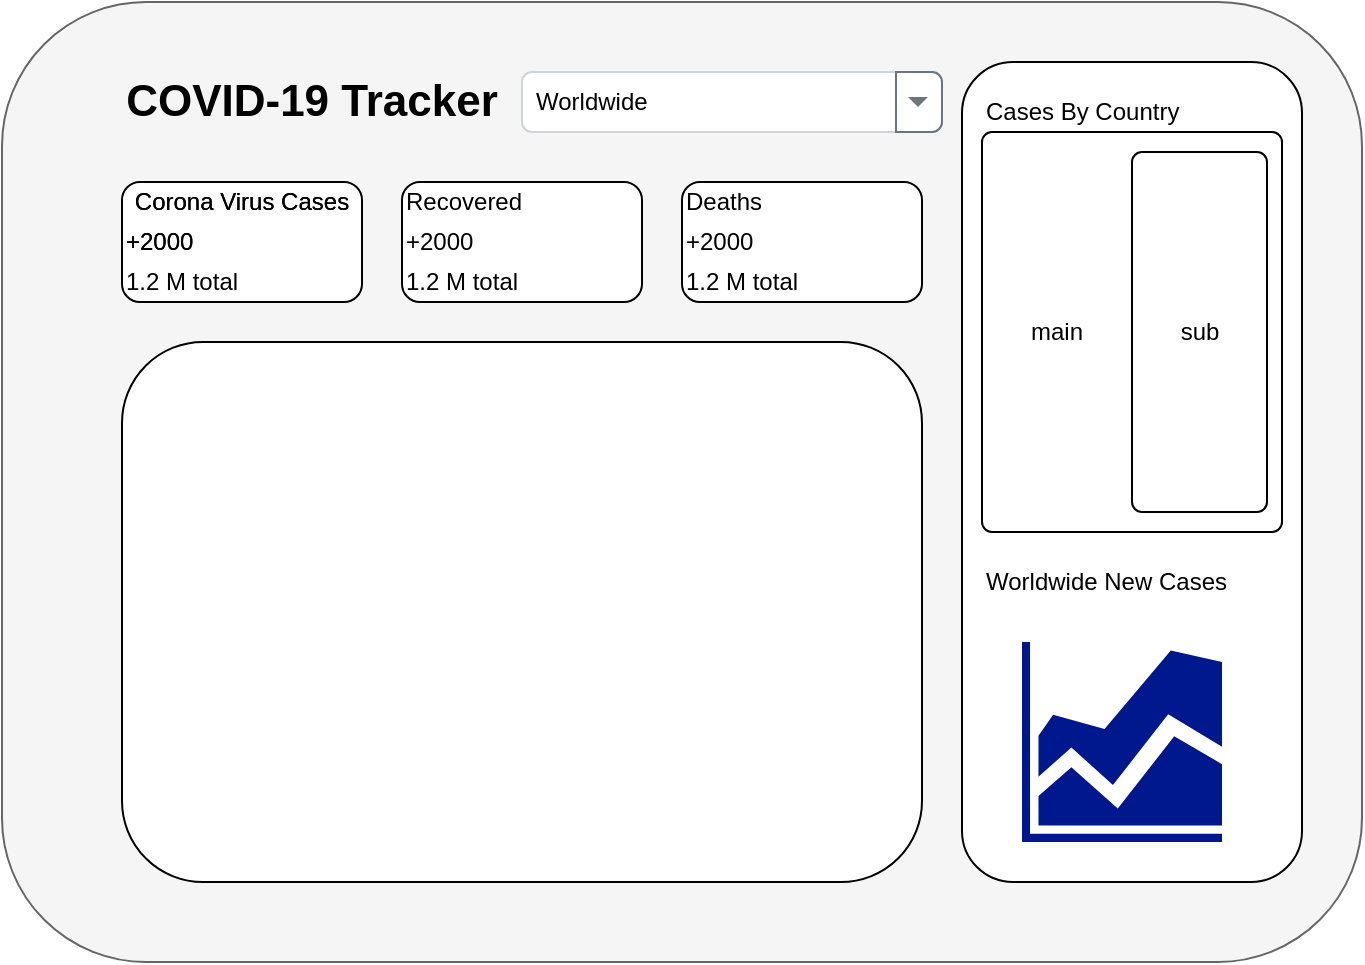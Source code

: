 <mxfile version="13.6.6" type="device"><diagram id="E2Mek2cYf3OrrJ4dPZ-M" name="Page-1"><mxGraphModel dx="1038" dy="580" grid="1" gridSize="10" guides="1" tooltips="1" connect="1" arrows="1" fold="1" page="1" pageScale="1" pageWidth="827" pageHeight="1169" math="0" shadow="0"><root><mxCell id="0"/><mxCell id="1" parent="0"/><mxCell id="oF2Q0umhvbfd9O9SDKwt-1" value="" style="rounded=1;whiteSpace=wrap;html=1;fillColor=#f5f5f5;strokeColor=#666666;fontColor=#333333;" vertex="1" parent="1"><mxGeometry x="80" y="80" width="680" height="480" as="geometry"/></mxCell><mxCell id="oF2Q0umhvbfd9O9SDKwt-2" value="&lt;font size=&quot;1&quot;&gt;&lt;b style=&quot;font-size: 22px&quot;&gt;COVID-19 Tracker&lt;/b&gt;&lt;/font&gt;" style="text;html=1;strokeColor=none;fillColor=none;align=center;verticalAlign=middle;whiteSpace=wrap;rounded=0;" vertex="1" parent="1"><mxGeometry x="140" y="110" width="190" height="40" as="geometry"/></mxCell><mxCell id="oF2Q0umhvbfd9O9SDKwt-7" value="" style="rounded=1;whiteSpace=wrap;html=1;" vertex="1" parent="1"><mxGeometry x="140" y="170" width="120" height="60" as="geometry"/></mxCell><mxCell id="oF2Q0umhvbfd9O9SDKwt-8" value="Corona Virus Cases" style="text;html=1;strokeColor=none;fillColor=none;align=center;verticalAlign=middle;whiteSpace=wrap;rounded=0;" vertex="1" parent="1"><mxGeometry x="140" y="170" width="120" height="20" as="geometry"/></mxCell><mxCell id="oF2Q0umhvbfd9O9SDKwt-9" value="+2000" style="text;html=1;strokeColor=none;fillColor=none;align=left;verticalAlign=middle;whiteSpace=wrap;rounded=0;" vertex="1" parent="1"><mxGeometry x="140" y="190" width="120" height="20" as="geometry"/></mxCell><mxCell id="oF2Q0umhvbfd9O9SDKwt-14" value="1.2 M total" style="text;html=1;strokeColor=none;fillColor=none;align=left;verticalAlign=middle;whiteSpace=wrap;rounded=0;" vertex="1" parent="1"><mxGeometry x="140" y="210" width="120" height="20" as="geometry"/></mxCell><mxCell id="oF2Q0umhvbfd9O9SDKwt-15" value="Corona Virus Cases" style="text;html=1;strokeColor=none;fillColor=none;align=center;verticalAlign=middle;whiteSpace=wrap;rounded=0;" vertex="1" parent="1"><mxGeometry x="140" y="170" width="120" height="20" as="geometry"/></mxCell><mxCell id="oF2Q0umhvbfd9O9SDKwt-16" value="+2000" style="text;html=1;strokeColor=none;fillColor=none;align=left;verticalAlign=middle;whiteSpace=wrap;rounded=0;" vertex="1" parent="1"><mxGeometry x="140" y="190" width="120" height="20" as="geometry"/></mxCell><mxCell id="oF2Q0umhvbfd9O9SDKwt-21" value="" style="rounded=1;whiteSpace=wrap;html=1;" vertex="1" parent="1"><mxGeometry x="280" y="170" width="120" height="60" as="geometry"/></mxCell><mxCell id="oF2Q0umhvbfd9O9SDKwt-22" value="" style="rounded=1;whiteSpace=wrap;html=1;" vertex="1" parent="1"><mxGeometry x="420" y="170" width="120" height="60" as="geometry"/></mxCell><mxCell id="oF2Q0umhvbfd9O9SDKwt-23" value="1.2 M total" style="text;html=1;strokeColor=none;fillColor=none;align=left;verticalAlign=middle;whiteSpace=wrap;rounded=0;" vertex="1" parent="1"><mxGeometry x="280" y="210" width="120" height="20" as="geometry"/></mxCell><mxCell id="oF2Q0umhvbfd9O9SDKwt-24" value="+2000" style="text;html=1;strokeColor=none;fillColor=none;align=left;verticalAlign=middle;whiteSpace=wrap;rounded=0;" vertex="1" parent="1"><mxGeometry x="280" y="190" width="120" height="20" as="geometry"/></mxCell><mxCell id="oF2Q0umhvbfd9O9SDKwt-25" value="Recovered" style="text;html=1;strokeColor=none;fillColor=none;align=left;verticalAlign=middle;whiteSpace=wrap;rounded=0;" vertex="1" parent="1"><mxGeometry x="280" y="170" width="120" height="20" as="geometry"/></mxCell><mxCell id="oF2Q0umhvbfd9O9SDKwt-26" value="1.2 M total" style="text;html=1;strokeColor=none;fillColor=none;align=left;verticalAlign=middle;whiteSpace=wrap;rounded=0;" vertex="1" parent="1"><mxGeometry x="420" y="210" width="120" height="20" as="geometry"/></mxCell><mxCell id="oF2Q0umhvbfd9O9SDKwt-27" value="+2000" style="text;html=1;strokeColor=none;fillColor=none;align=left;verticalAlign=middle;whiteSpace=wrap;rounded=0;" vertex="1" parent="1"><mxGeometry x="420" y="190" width="120" height="20" as="geometry"/></mxCell><mxCell id="oF2Q0umhvbfd9O9SDKwt-28" value="Deaths" style="text;html=1;strokeColor=none;fillColor=none;align=left;verticalAlign=middle;whiteSpace=wrap;rounded=0;" vertex="1" parent="1"><mxGeometry x="420" y="170" width="120" height="20" as="geometry"/></mxCell><mxCell id="oF2Q0umhvbfd9O9SDKwt-30" value="" style="rounded=1;whiteSpace=wrap;html=1;" vertex="1" parent="1"><mxGeometry x="140" y="250" width="400" height="270" as="geometry"/></mxCell><mxCell id="oF2Q0umhvbfd9O9SDKwt-31" value="" style="shape=image;html=1;verticalAlign=top;verticalLabelPosition=bottom;labelBackgroundColor=#ffffff;imageAspect=0;aspect=fixed;image=https://cdn3.iconfinder.com/data/icons/seo-internet-marketing-flat-icons/128/local.png" vertex="1" parent="1"><mxGeometry x="270" y="315" width="140" height="140" as="geometry"/></mxCell><mxCell id="oF2Q0umhvbfd9O9SDKwt-32" value="" style="rounded=1;whiteSpace=wrap;html=1;" vertex="1" parent="1"><mxGeometry x="560" y="110" width="170" height="410" as="geometry"/></mxCell><mxCell id="oF2Q0umhvbfd9O9SDKwt-33" value="" style="html=1;shadow=0;dashed=0;shape=mxgraph.bootstrap.rrect;rSize=5;strokeColor=#CED4DA;html=1;whiteSpace=wrap;fillColor=#FFFFFF;fontColor=#7D868C;align=left;spacing=15;spacingLeft=40;fontSize=14;" vertex="1" parent="1"><mxGeometry x="340" y="115" width="210" height="30" as="geometry"/></mxCell><mxCell id="oF2Q0umhvbfd9O9SDKwt-34" value="" style="html=1;shadow=0;dashed=0;shape=mxgraph.bootstrap.rightButton;strokeColor=#6C757D;gradientColor=inherit;fontColor=inherit;fillColor=inherit;rSize=5;perimeter=none;whiteSpace=wrap;resizeHeight=1;fontSize=14;align=left;spacing=15;" vertex="1" parent="oF2Q0umhvbfd9O9SDKwt-33"><mxGeometry x="1" width="23" height="30" relative="1" as="geometry"><mxPoint x="-23" as="offset"/></mxGeometry></mxCell><mxCell id="oF2Q0umhvbfd9O9SDKwt-35" value="" style="shape=triangle;direction=south;fillColor=#6C767D;strokeColor=none;perimeter=none;" vertex="1" parent="oF2Q0umhvbfd9O9SDKwt-34"><mxGeometry x="1" y="0.5" width="10" height="5" relative="1" as="geometry"><mxPoint x="-17" y="-2.5" as="offset"/></mxGeometry></mxCell><mxCell id="oF2Q0umhvbfd9O9SDKwt-6" value="Worldwide" style="text;html=1;strokeColor=none;fillColor=none;align=left;verticalAlign=middle;whiteSpace=wrap;rounded=0;" vertex="1" parent="oF2Q0umhvbfd9O9SDKwt-33"><mxGeometry x="5" y="5" width="150" height="20" as="geometry"/></mxCell><mxCell id="oF2Q0umhvbfd9O9SDKwt-38" value="Cases By Country" style="text;html=1;strokeColor=none;fillColor=none;align=left;verticalAlign=middle;whiteSpace=wrap;rounded=0;" vertex="1" parent="1"><mxGeometry x="570" y="125" width="150" height="20" as="geometry"/></mxCell><mxCell id="oF2Q0umhvbfd9O9SDKwt-39" value="Worldwide New Cases" style="text;html=1;strokeColor=none;fillColor=none;align=left;verticalAlign=middle;whiteSpace=wrap;rounded=0;" vertex="1" parent="1"><mxGeometry x="570" y="360" width="150" height="20" as="geometry"/></mxCell><mxCell id="oF2Q0umhvbfd9O9SDKwt-40" value="" style="aspect=fixed;pointerEvents=1;shadow=0;dashed=0;html=1;strokeColor=none;labelPosition=center;verticalLabelPosition=bottom;verticalAlign=top;align=center;fillColor=#00188D;shape=mxgraph.mscae.general.graph" vertex="1" parent="1"><mxGeometry x="590" y="400" width="100" height="100" as="geometry"/></mxCell><mxCell id="oF2Q0umhvbfd9O9SDKwt-41" value="" style="rounded=1;absoluteArcSize=1;html=1;arcSize=10;" vertex="1" parent="1"><mxGeometry x="570" y="145" width="150" height="200" as="geometry"/></mxCell><mxCell id="oF2Q0umhvbfd9O9SDKwt-42" value="main" style="html=1;shape=mxgraph.er.anchor;whiteSpace=wrap;" vertex="1" parent="oF2Q0umhvbfd9O9SDKwt-41"><mxGeometry width="75" height="200" as="geometry"/></mxCell><mxCell id="oF2Q0umhvbfd9O9SDKwt-43" value="sub" style="rounded=1;absoluteArcSize=1;html=1;arcSize=10;whiteSpace=wrap;points=[];strokeColor=inherit;fillColor=inherit;" vertex="1" parent="oF2Q0umhvbfd9O9SDKwt-41"><mxGeometry x="75" y="10" width="67.5" height="180" as="geometry"/></mxCell></root></mxGraphModel></diagram></mxfile>